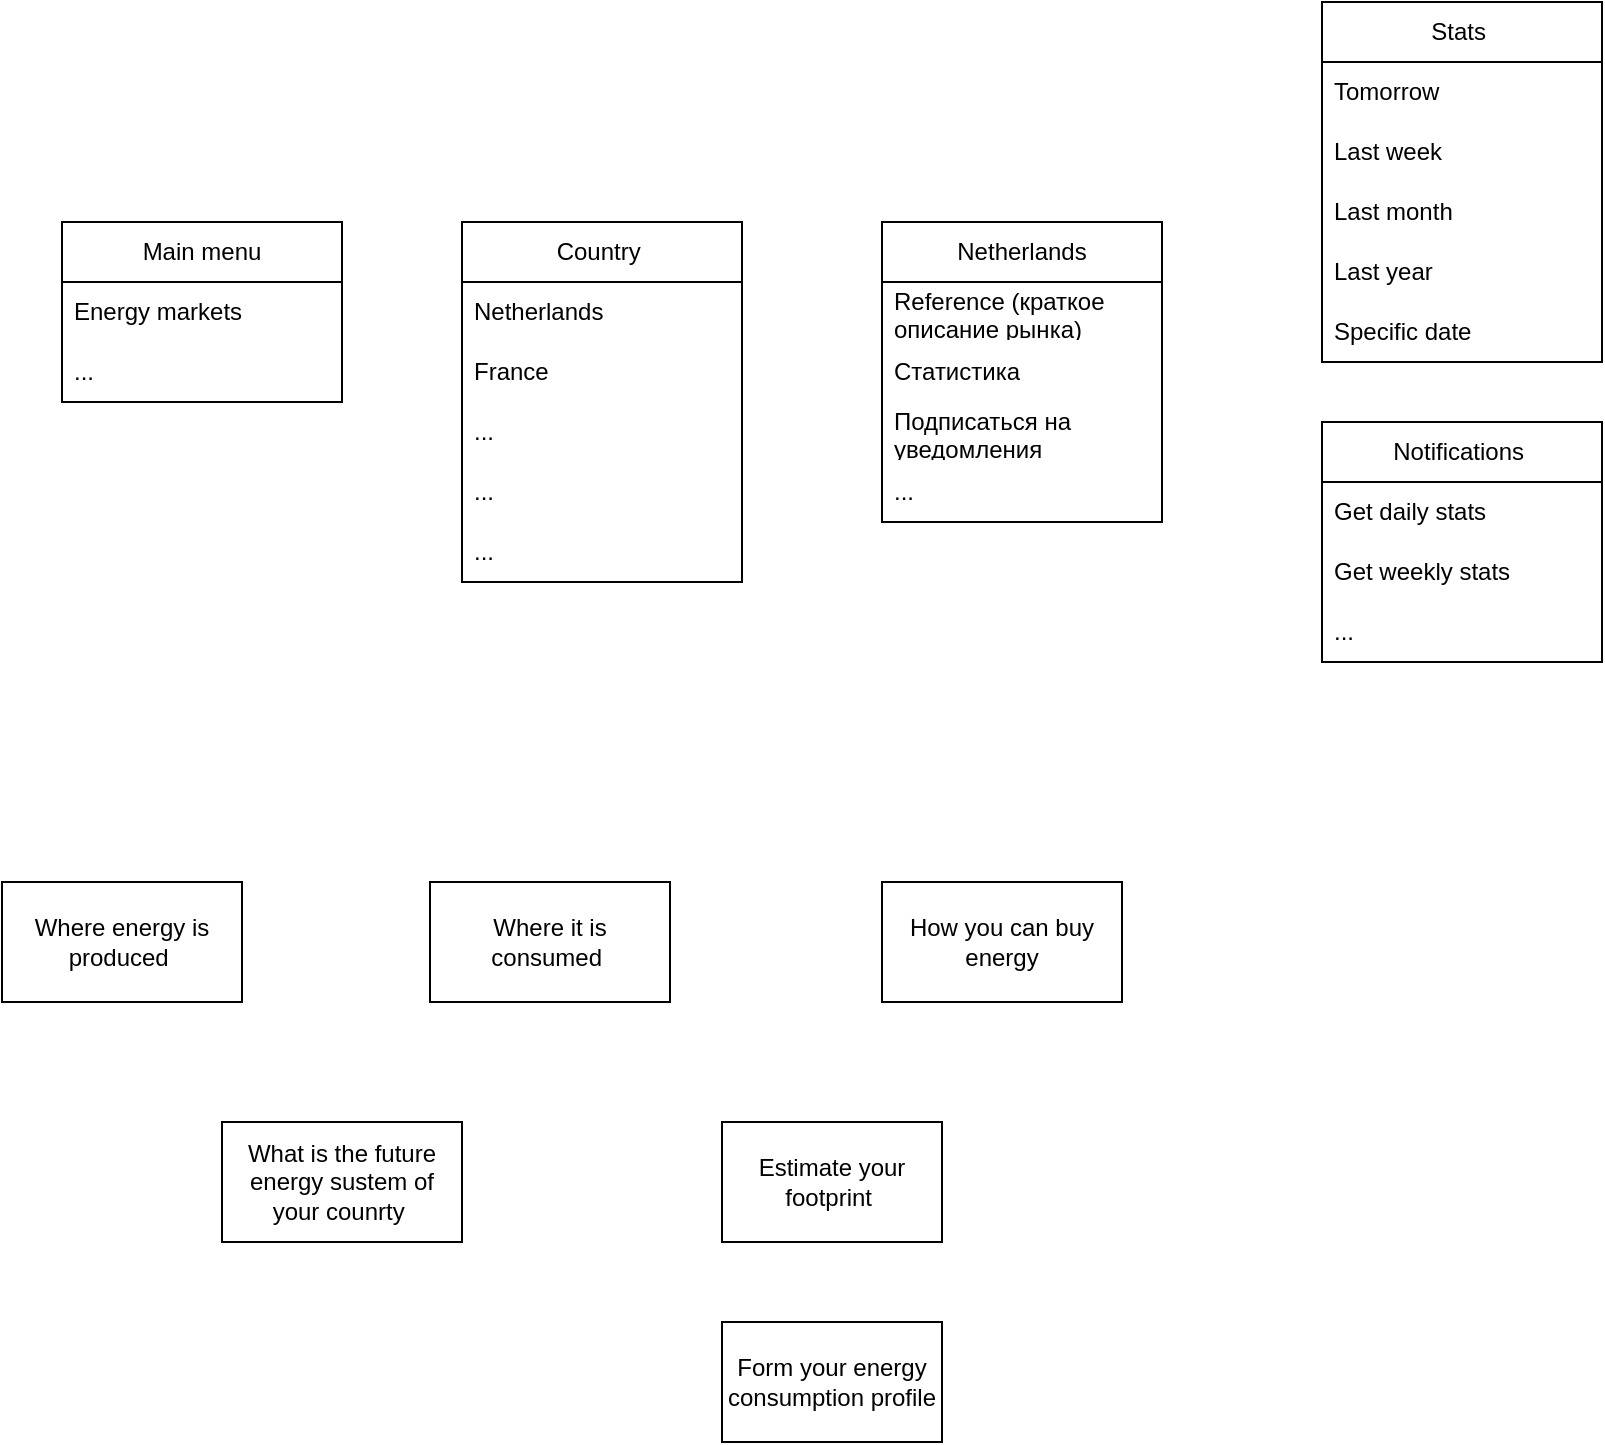 <mxfile version="20.6.1" type="github">
  <diagram id="bLR-GLCvozgJtGVkFlwC" name="Страница 1">
    <mxGraphModel dx="1069" dy="674" grid="1" gridSize="10" guides="1" tooltips="1" connect="1" arrows="1" fold="1" page="1" pageScale="1" pageWidth="827" pageHeight="1169" math="0" shadow="0">
      <root>
        <mxCell id="0" />
        <mxCell id="1" parent="0" />
        <mxCell id="tegZqeeAkal40hp_kFIH-2" value="Main menu" style="swimlane;fontStyle=0;childLayout=stackLayout;horizontal=1;startSize=30;horizontalStack=0;resizeParent=1;resizeParentMax=0;resizeLast=0;collapsible=1;marginBottom=0;whiteSpace=wrap;html=1;" parent="1" vertex="1">
          <mxGeometry x="170" y="210" width="140" height="90" as="geometry" />
        </mxCell>
        <mxCell id="tegZqeeAkal40hp_kFIH-3" value="Energy markets&amp;nbsp;" style="text;strokeColor=none;fillColor=none;align=left;verticalAlign=middle;spacingLeft=4;spacingRight=4;overflow=hidden;points=[[0,0.5],[1,0.5]];portConstraint=eastwest;rotatable=0;whiteSpace=wrap;html=1;" parent="tegZqeeAkal40hp_kFIH-2" vertex="1">
          <mxGeometry y="30" width="140" height="30" as="geometry" />
        </mxCell>
        <mxCell id="tegZqeeAkal40hp_kFIH-4" value="...&amp;nbsp;" style="text;strokeColor=none;fillColor=none;align=left;verticalAlign=middle;spacingLeft=4;spacingRight=4;overflow=hidden;points=[[0,0.5],[1,0.5]];portConstraint=eastwest;rotatable=0;whiteSpace=wrap;html=1;" parent="tegZqeeAkal40hp_kFIH-2" vertex="1">
          <mxGeometry y="60" width="140" height="30" as="geometry" />
        </mxCell>
        <mxCell id="tegZqeeAkal40hp_kFIH-6" value="Country&amp;nbsp;" style="swimlane;fontStyle=0;childLayout=stackLayout;horizontal=1;startSize=30;horizontalStack=0;resizeParent=1;resizeParentMax=0;resizeLast=0;collapsible=1;marginBottom=0;whiteSpace=wrap;html=1;" parent="1" vertex="1">
          <mxGeometry x="370" y="210" width="140" height="180" as="geometry" />
        </mxCell>
        <mxCell id="tegZqeeAkal40hp_kFIH-7" value="Netherlands" style="text;strokeColor=none;fillColor=none;align=left;verticalAlign=middle;spacingLeft=4;spacingRight=4;overflow=hidden;points=[[0,0.5],[1,0.5]];portConstraint=eastwest;rotatable=0;whiteSpace=wrap;html=1;" parent="tegZqeeAkal40hp_kFIH-6" vertex="1">
          <mxGeometry y="30" width="140" height="30" as="geometry" />
        </mxCell>
        <mxCell id="tegZqeeAkal40hp_kFIH-8" value="France" style="text;strokeColor=none;fillColor=none;align=left;verticalAlign=middle;spacingLeft=4;spacingRight=4;overflow=hidden;points=[[0,0.5],[1,0.5]];portConstraint=eastwest;rotatable=0;whiteSpace=wrap;html=1;" parent="tegZqeeAkal40hp_kFIH-6" vertex="1">
          <mxGeometry y="60" width="140" height="30" as="geometry" />
        </mxCell>
        <mxCell id="tegZqeeAkal40hp_kFIH-11" value="..." style="text;strokeColor=none;fillColor=none;align=left;verticalAlign=middle;spacingLeft=4;spacingRight=4;overflow=hidden;points=[[0,0.5],[1,0.5]];portConstraint=eastwest;rotatable=0;whiteSpace=wrap;html=1;" parent="tegZqeeAkal40hp_kFIH-6" vertex="1">
          <mxGeometry y="90" width="140" height="30" as="geometry" />
        </mxCell>
        <mxCell id="tegZqeeAkal40hp_kFIH-10" value="..." style="text;strokeColor=none;fillColor=none;align=left;verticalAlign=middle;spacingLeft=4;spacingRight=4;overflow=hidden;points=[[0,0.5],[1,0.5]];portConstraint=eastwest;rotatable=0;whiteSpace=wrap;html=1;" parent="tegZqeeAkal40hp_kFIH-6" vertex="1">
          <mxGeometry y="120" width="140" height="30" as="geometry" />
        </mxCell>
        <mxCell id="tegZqeeAkal40hp_kFIH-9" value="..." style="text;strokeColor=none;fillColor=none;align=left;verticalAlign=middle;spacingLeft=4;spacingRight=4;overflow=hidden;points=[[0,0.5],[1,0.5]];portConstraint=eastwest;rotatable=0;whiteSpace=wrap;html=1;" parent="tegZqeeAkal40hp_kFIH-6" vertex="1">
          <mxGeometry y="150" width="140" height="30" as="geometry" />
        </mxCell>
        <mxCell id="tegZqeeAkal40hp_kFIH-15" value="Netherlands" style="swimlane;fontStyle=0;childLayout=stackLayout;horizontal=1;startSize=30;horizontalStack=0;resizeParent=1;resizeParentMax=0;resizeLast=0;collapsible=1;marginBottom=0;whiteSpace=wrap;html=1;" parent="1" vertex="1">
          <mxGeometry x="580" y="210" width="140" height="150" as="geometry" />
        </mxCell>
        <mxCell id="tegZqeeAkal40hp_kFIH-16" value="Reference (краткое описание рынка)&amp;nbsp;" style="text;strokeColor=none;fillColor=none;align=left;verticalAlign=middle;spacingLeft=4;spacingRight=4;overflow=hidden;points=[[0,0.5],[1,0.5]];portConstraint=eastwest;rotatable=0;whiteSpace=wrap;html=1;" parent="tegZqeeAkal40hp_kFIH-15" vertex="1">
          <mxGeometry y="30" width="140" height="30" as="geometry" />
        </mxCell>
        <mxCell id="tegZqeeAkal40hp_kFIH-18" value="Статистика" style="text;strokeColor=none;fillColor=none;align=left;verticalAlign=middle;spacingLeft=4;spacingRight=4;overflow=hidden;points=[[0,0.5],[1,0.5]];portConstraint=eastwest;rotatable=0;whiteSpace=wrap;html=1;" parent="tegZqeeAkal40hp_kFIH-15" vertex="1">
          <mxGeometry y="60" width="140" height="30" as="geometry" />
        </mxCell>
        <mxCell id="tegZqeeAkal40hp_kFIH-19" value="Подписаться на уведомления&amp;nbsp;" style="text;strokeColor=none;fillColor=none;align=left;verticalAlign=middle;spacingLeft=4;spacingRight=4;overflow=hidden;points=[[0,0.5],[1,0.5]];portConstraint=eastwest;rotatable=0;whiteSpace=wrap;html=1;" parent="tegZqeeAkal40hp_kFIH-15" vertex="1">
          <mxGeometry y="90" width="140" height="30" as="geometry" />
        </mxCell>
        <mxCell id="tegZqeeAkal40hp_kFIH-20" value="..." style="text;strokeColor=none;fillColor=none;align=left;verticalAlign=middle;spacingLeft=4;spacingRight=4;overflow=hidden;points=[[0,0.5],[1,0.5]];portConstraint=eastwest;rotatable=0;whiteSpace=wrap;html=1;" parent="tegZqeeAkal40hp_kFIH-15" vertex="1">
          <mxGeometry y="120" width="140" height="30" as="geometry" />
        </mxCell>
        <mxCell id="tegZqeeAkal40hp_kFIH-22" value="Stats&amp;nbsp;" style="swimlane;fontStyle=0;childLayout=stackLayout;horizontal=1;startSize=30;horizontalStack=0;resizeParent=1;resizeParentMax=0;resizeLast=0;collapsible=1;marginBottom=0;whiteSpace=wrap;html=1;" parent="1" vertex="1">
          <mxGeometry x="800" y="100" width="140" height="180" as="geometry" />
        </mxCell>
        <mxCell id="tegZqeeAkal40hp_kFIH-23" value="Tomorrow" style="text;strokeColor=none;fillColor=none;align=left;verticalAlign=middle;spacingLeft=4;spacingRight=4;overflow=hidden;points=[[0,0.5],[1,0.5]];portConstraint=eastwest;rotatable=0;whiteSpace=wrap;html=1;" parent="tegZqeeAkal40hp_kFIH-22" vertex="1">
          <mxGeometry y="30" width="140" height="30" as="geometry" />
        </mxCell>
        <mxCell id="tegZqeeAkal40hp_kFIH-24" value="Last week&amp;nbsp;" style="text;strokeColor=none;fillColor=none;align=left;verticalAlign=middle;spacingLeft=4;spacingRight=4;overflow=hidden;points=[[0,0.5],[1,0.5]];portConstraint=eastwest;rotatable=0;whiteSpace=wrap;html=1;" parent="tegZqeeAkal40hp_kFIH-22" vertex="1">
          <mxGeometry y="60" width="140" height="30" as="geometry" />
        </mxCell>
        <mxCell id="tegZqeeAkal40hp_kFIH-25" value="Last month&amp;nbsp;" style="text;strokeColor=none;fillColor=none;align=left;verticalAlign=middle;spacingLeft=4;spacingRight=4;overflow=hidden;points=[[0,0.5],[1,0.5]];portConstraint=eastwest;rotatable=0;whiteSpace=wrap;html=1;" parent="tegZqeeAkal40hp_kFIH-22" vertex="1">
          <mxGeometry y="90" width="140" height="30" as="geometry" />
        </mxCell>
        <mxCell id="tegZqeeAkal40hp_kFIH-26" value="Last year&amp;nbsp;" style="text;strokeColor=none;fillColor=none;align=left;verticalAlign=middle;spacingLeft=4;spacingRight=4;overflow=hidden;points=[[0,0.5],[1,0.5]];portConstraint=eastwest;rotatable=0;whiteSpace=wrap;html=1;" parent="tegZqeeAkal40hp_kFIH-22" vertex="1">
          <mxGeometry y="120" width="140" height="30" as="geometry" />
        </mxCell>
        <mxCell id="tegZqeeAkal40hp_kFIH-27" value="Specific date&amp;nbsp;" style="text;strokeColor=none;fillColor=none;align=left;verticalAlign=middle;spacingLeft=4;spacingRight=4;overflow=hidden;points=[[0,0.5],[1,0.5]];portConstraint=eastwest;rotatable=0;whiteSpace=wrap;html=1;" parent="tegZqeeAkal40hp_kFIH-22" vertex="1">
          <mxGeometry y="150" width="140" height="30" as="geometry" />
        </mxCell>
        <mxCell id="tegZqeeAkal40hp_kFIH-28" value="Notifications&amp;nbsp;" style="swimlane;fontStyle=0;childLayout=stackLayout;horizontal=1;startSize=30;horizontalStack=0;resizeParent=1;resizeParentMax=0;resizeLast=0;collapsible=1;marginBottom=0;whiteSpace=wrap;html=1;" parent="1" vertex="1">
          <mxGeometry x="800" y="310" width="140" height="120" as="geometry" />
        </mxCell>
        <mxCell id="tegZqeeAkal40hp_kFIH-29" value="Get daily stats&amp;nbsp;" style="text;strokeColor=none;fillColor=none;align=left;verticalAlign=middle;spacingLeft=4;spacingRight=4;overflow=hidden;points=[[0,0.5],[1,0.5]];portConstraint=eastwest;rotatable=0;whiteSpace=wrap;html=1;" parent="tegZqeeAkal40hp_kFIH-28" vertex="1">
          <mxGeometry y="30" width="140" height="30" as="geometry" />
        </mxCell>
        <mxCell id="Xm6Wey3K_haACQVHUCG3-2" value="Get weekly stats" style="text;strokeColor=none;fillColor=none;align=left;verticalAlign=middle;spacingLeft=4;spacingRight=4;overflow=hidden;points=[[0,0.5],[1,0.5]];portConstraint=eastwest;rotatable=0;whiteSpace=wrap;html=1;" vertex="1" parent="tegZqeeAkal40hp_kFIH-28">
          <mxGeometry y="60" width="140" height="30" as="geometry" />
        </mxCell>
        <mxCell id="Xm6Wey3K_haACQVHUCG3-1" value="..." style="text;strokeColor=none;fillColor=none;align=left;verticalAlign=middle;spacingLeft=4;spacingRight=4;overflow=hidden;points=[[0,0.5],[1,0.5]];portConstraint=eastwest;rotatable=0;whiteSpace=wrap;html=1;" vertex="1" parent="tegZqeeAkal40hp_kFIH-28">
          <mxGeometry y="90" width="140" height="30" as="geometry" />
        </mxCell>
        <mxCell id="Xm6Wey3K_haACQVHUCG3-3" value="Where energy is produced&amp;nbsp;" style="rounded=0;whiteSpace=wrap;html=1;" vertex="1" parent="1">
          <mxGeometry x="140" y="540" width="120" height="60" as="geometry" />
        </mxCell>
        <mxCell id="Xm6Wey3K_haACQVHUCG3-4" value="Where it is consumed&amp;nbsp;" style="rounded=0;whiteSpace=wrap;html=1;" vertex="1" parent="1">
          <mxGeometry x="354" y="540" width="120" height="60" as="geometry" />
        </mxCell>
        <mxCell id="Xm6Wey3K_haACQVHUCG3-5" value="How you can buy energy" style="rounded=0;whiteSpace=wrap;html=1;" vertex="1" parent="1">
          <mxGeometry x="580" y="540" width="120" height="60" as="geometry" />
        </mxCell>
        <mxCell id="Xm6Wey3K_haACQVHUCG3-6" value="What is the future energy sustem of your counrty&amp;nbsp;" style="rounded=0;whiteSpace=wrap;html=1;" vertex="1" parent="1">
          <mxGeometry x="250" y="660" width="120" height="60" as="geometry" />
        </mxCell>
        <mxCell id="Xm6Wey3K_haACQVHUCG3-7" value="Estimate your footprint&amp;nbsp;" style="rounded=0;whiteSpace=wrap;html=1;" vertex="1" parent="1">
          <mxGeometry x="500" y="660" width="110" height="60" as="geometry" />
        </mxCell>
        <mxCell id="Xm6Wey3K_haACQVHUCG3-8" value="Form your energy consumption profile" style="rounded=0;whiteSpace=wrap;html=1;" vertex="1" parent="1">
          <mxGeometry x="500" y="760" width="110" height="60" as="geometry" />
        </mxCell>
      </root>
    </mxGraphModel>
  </diagram>
</mxfile>
